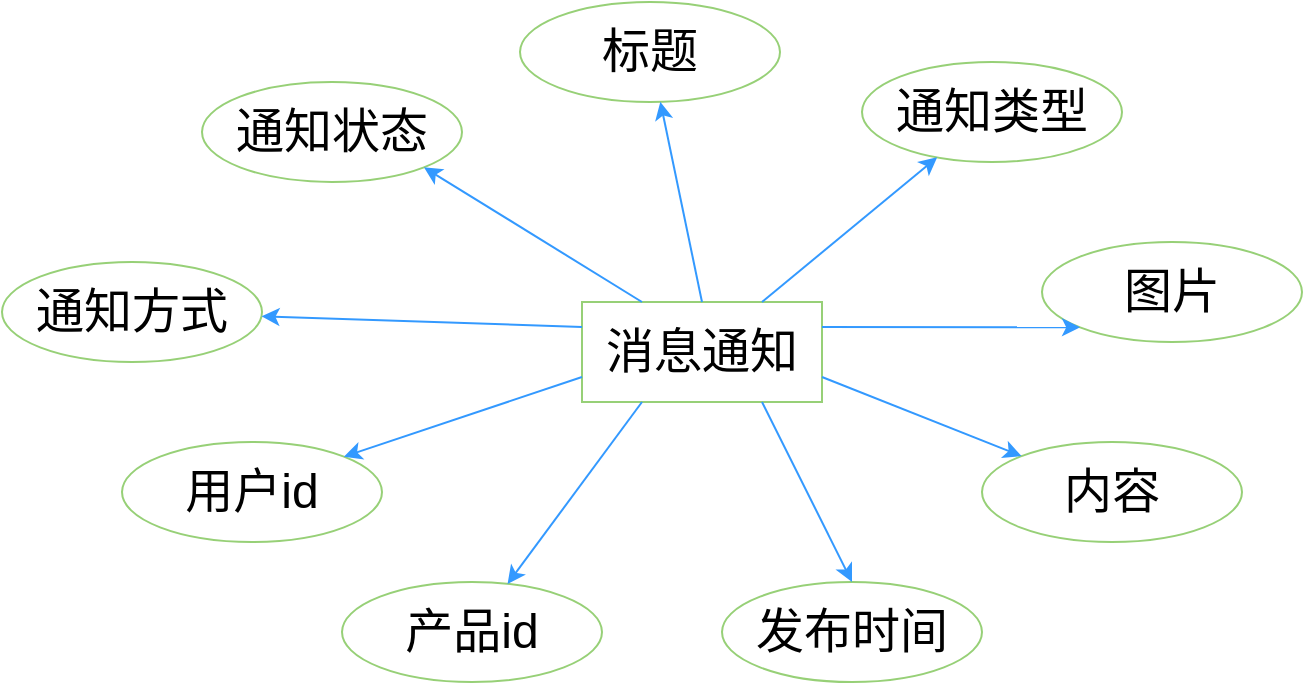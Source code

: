 <mxfile version="20.2.6" type="github">
  <diagram id="Nb7SrBwUNyfBFZtkWoBL" name="第 1 页">
    <mxGraphModel dx="1426" dy="623" grid="1" gridSize="10" guides="1" tooltips="1" connect="1" arrows="1" fold="1" page="1" pageScale="1" pageWidth="827" pageHeight="1169" math="0" shadow="0">
      <root>
        <mxCell id="0" />
        <mxCell id="1" parent="0" />
        <mxCell id="yaUXc8Uz1TG8N-41KsA_-1" value="&lt;span style=&quot;font-size: 24px;&quot;&gt;消息通知&lt;/span&gt;" style="rounded=0;whiteSpace=wrap;html=1;strokeColor=#97D077;" vertex="1" parent="1">
          <mxGeometry x="380" y="270" width="120" height="50" as="geometry" />
        </mxCell>
        <mxCell id="yaUXc8Uz1TG8N-41KsA_-2" value="&lt;span style=&quot;font-size: 24px;&quot;&gt;通知方式&lt;/span&gt;" style="ellipse;whiteSpace=wrap;html=1;strokeColor=#97D077;" vertex="1" parent="1">
          <mxGeometry x="90" y="250" width="130" height="50" as="geometry" />
        </mxCell>
        <mxCell id="yaUXc8Uz1TG8N-41KsA_-3" value="&lt;span style=&quot;font-size: 24px;&quot;&gt;用户id&lt;/span&gt;" style="ellipse;whiteSpace=wrap;html=1;strokeColor=#97D077;" vertex="1" parent="1">
          <mxGeometry x="150" y="340" width="130" height="50" as="geometry" />
        </mxCell>
        <mxCell id="yaUXc8Uz1TG8N-41KsA_-4" value="&lt;span style=&quot;font-size: 24px;&quot;&gt;产品id&lt;/span&gt;" style="ellipse;whiteSpace=wrap;html=1;strokeColor=#97D077;" vertex="1" parent="1">
          <mxGeometry x="260" y="410" width="130" height="50" as="geometry" />
        </mxCell>
        <mxCell id="yaUXc8Uz1TG8N-41KsA_-5" value="&lt;span style=&quot;font-size: 24px;&quot;&gt;发布时间&lt;/span&gt;" style="ellipse;whiteSpace=wrap;html=1;strokeColor=#97D077;" vertex="1" parent="1">
          <mxGeometry x="450" y="410" width="130" height="50" as="geometry" />
        </mxCell>
        <mxCell id="yaUXc8Uz1TG8N-41KsA_-6" value="&lt;span style=&quot;font-size: 24px;&quot;&gt;内容&lt;/span&gt;" style="ellipse;whiteSpace=wrap;html=1;strokeColor=#97D077;" vertex="1" parent="1">
          <mxGeometry x="580" y="340" width="130" height="50" as="geometry" />
        </mxCell>
        <mxCell id="yaUXc8Uz1TG8N-41KsA_-7" value="&lt;span style=&quot;font-size: 24px;&quot;&gt;图片&lt;/span&gt;" style="ellipse;whiteSpace=wrap;html=1;strokeColor=#97D077;" vertex="1" parent="1">
          <mxGeometry x="610" y="240" width="130" height="50" as="geometry" />
        </mxCell>
        <mxCell id="yaUXc8Uz1TG8N-41KsA_-8" value="&lt;span style=&quot;font-size: 24px;&quot;&gt;通知类型&lt;/span&gt;" style="ellipse;whiteSpace=wrap;html=1;strokeColor=#97D077;" vertex="1" parent="1">
          <mxGeometry x="520" y="150" width="130" height="50" as="geometry" />
        </mxCell>
        <mxCell id="yaUXc8Uz1TG8N-41KsA_-9" value="&lt;span style=&quot;font-size: 24px;&quot;&gt;标题&lt;/span&gt;" style="ellipse;whiteSpace=wrap;html=1;strokeColor=#97D077;" vertex="1" parent="1">
          <mxGeometry x="349" y="120" width="130" height="50" as="geometry" />
        </mxCell>
        <mxCell id="yaUXc8Uz1TG8N-41KsA_-10" value="&lt;span style=&quot;font-size: 24px;&quot;&gt;通知状态&lt;/span&gt;" style="ellipse;whiteSpace=wrap;html=1;strokeColor=#97D077;" vertex="1" parent="1">
          <mxGeometry x="190" y="160" width="130" height="50" as="geometry" />
        </mxCell>
        <mxCell id="yaUXc8Uz1TG8N-41KsA_-11" value="" style="endArrow=classic;html=1;rounded=0;exitX=0;exitY=0.75;exitDx=0;exitDy=0;strokeColor=#3399FF;entryX=1;entryY=0;entryDx=0;entryDy=0;" edge="1" parent="1" source="yaUXc8Uz1TG8N-41KsA_-1" target="yaUXc8Uz1TG8N-41KsA_-3">
          <mxGeometry width="50" height="50" relative="1" as="geometry">
            <mxPoint x="390" y="325" as="sourcePoint" />
            <mxPoint x="290" y="325" as="targetPoint" />
          </mxGeometry>
        </mxCell>
        <mxCell id="yaUXc8Uz1TG8N-41KsA_-12" value="" style="endArrow=classic;html=1;rounded=0;exitX=0.25;exitY=1;exitDx=0;exitDy=0;strokeColor=#3399FF;" edge="1" parent="1" source="yaUXc8Uz1TG8N-41KsA_-1" target="yaUXc8Uz1TG8N-41KsA_-4">
          <mxGeometry width="50" height="50" relative="1" as="geometry">
            <mxPoint x="400" y="335" as="sourcePoint" />
            <mxPoint x="300" y="335" as="targetPoint" />
          </mxGeometry>
        </mxCell>
        <mxCell id="yaUXc8Uz1TG8N-41KsA_-13" value="" style="endArrow=classic;html=1;rounded=0;exitX=0.75;exitY=1;exitDx=0;exitDy=0;strokeColor=#3399FF;entryX=0.5;entryY=0;entryDx=0;entryDy=0;" edge="1" parent="1" source="yaUXc8Uz1TG8N-41KsA_-1" target="yaUXc8Uz1TG8N-41KsA_-5">
          <mxGeometry width="50" height="50" relative="1" as="geometry">
            <mxPoint x="410" y="345" as="sourcePoint" />
            <mxPoint x="310" y="345" as="targetPoint" />
          </mxGeometry>
        </mxCell>
        <mxCell id="yaUXc8Uz1TG8N-41KsA_-14" value="" style="endArrow=classic;html=1;rounded=0;exitX=1;exitY=0.75;exitDx=0;exitDy=0;strokeColor=#3399FF;" edge="1" parent="1" source="yaUXc8Uz1TG8N-41KsA_-1" target="yaUXc8Uz1TG8N-41KsA_-6">
          <mxGeometry width="50" height="50" relative="1" as="geometry">
            <mxPoint x="420" y="355" as="sourcePoint" />
            <mxPoint x="320" y="355" as="targetPoint" />
          </mxGeometry>
        </mxCell>
        <mxCell id="yaUXc8Uz1TG8N-41KsA_-15" value="" style="endArrow=classic;html=1;rounded=0;exitX=1;exitY=0.25;exitDx=0;exitDy=0;strokeColor=#3399FF;entryX=0;entryY=1;entryDx=0;entryDy=0;" edge="1" parent="1" source="yaUXc8Uz1TG8N-41KsA_-1" target="yaUXc8Uz1TG8N-41KsA_-7">
          <mxGeometry width="50" height="50" relative="1" as="geometry">
            <mxPoint x="430" y="365" as="sourcePoint" />
            <mxPoint x="330" y="365" as="targetPoint" />
          </mxGeometry>
        </mxCell>
        <mxCell id="yaUXc8Uz1TG8N-41KsA_-16" value="" style="endArrow=classic;html=1;rounded=0;exitX=0.75;exitY=0;exitDx=0;exitDy=0;strokeColor=#3399FF;" edge="1" parent="1" source="yaUXc8Uz1TG8N-41KsA_-1" target="yaUXc8Uz1TG8N-41KsA_-8">
          <mxGeometry width="50" height="50" relative="1" as="geometry">
            <mxPoint x="440" y="375" as="sourcePoint" />
            <mxPoint x="340" y="375" as="targetPoint" />
          </mxGeometry>
        </mxCell>
        <mxCell id="yaUXc8Uz1TG8N-41KsA_-17" value="" style="endArrow=classic;html=1;rounded=0;exitX=0.5;exitY=0;exitDx=0;exitDy=0;strokeColor=#3399FF;" edge="1" parent="1" source="yaUXc8Uz1TG8N-41KsA_-1" target="yaUXc8Uz1TG8N-41KsA_-9">
          <mxGeometry width="50" height="50" relative="1" as="geometry">
            <mxPoint x="450" y="385" as="sourcePoint" />
            <mxPoint x="350" y="385" as="targetPoint" />
          </mxGeometry>
        </mxCell>
        <mxCell id="yaUXc8Uz1TG8N-41KsA_-18" value="" style="endArrow=classic;html=1;rounded=0;exitX=0.25;exitY=0;exitDx=0;exitDy=0;strokeColor=#3399FF;entryX=1;entryY=1;entryDx=0;entryDy=0;" edge="1" parent="1" source="yaUXc8Uz1TG8N-41KsA_-1" target="yaUXc8Uz1TG8N-41KsA_-10">
          <mxGeometry width="50" height="50" relative="1" as="geometry">
            <mxPoint x="460" y="395" as="sourcePoint" />
            <mxPoint x="360" y="395" as="targetPoint" />
          </mxGeometry>
        </mxCell>
        <mxCell id="yaUXc8Uz1TG8N-41KsA_-19" value="" style="endArrow=classic;html=1;rounded=0;exitX=0;exitY=0.25;exitDx=0;exitDy=0;strokeColor=#3399FF;" edge="1" parent="1" source="yaUXc8Uz1TG8N-41KsA_-1" target="yaUXc8Uz1TG8N-41KsA_-2">
          <mxGeometry width="50" height="50" relative="1" as="geometry">
            <mxPoint x="470" y="405" as="sourcePoint" />
            <mxPoint x="370" y="405" as="targetPoint" />
          </mxGeometry>
        </mxCell>
      </root>
    </mxGraphModel>
  </diagram>
</mxfile>
